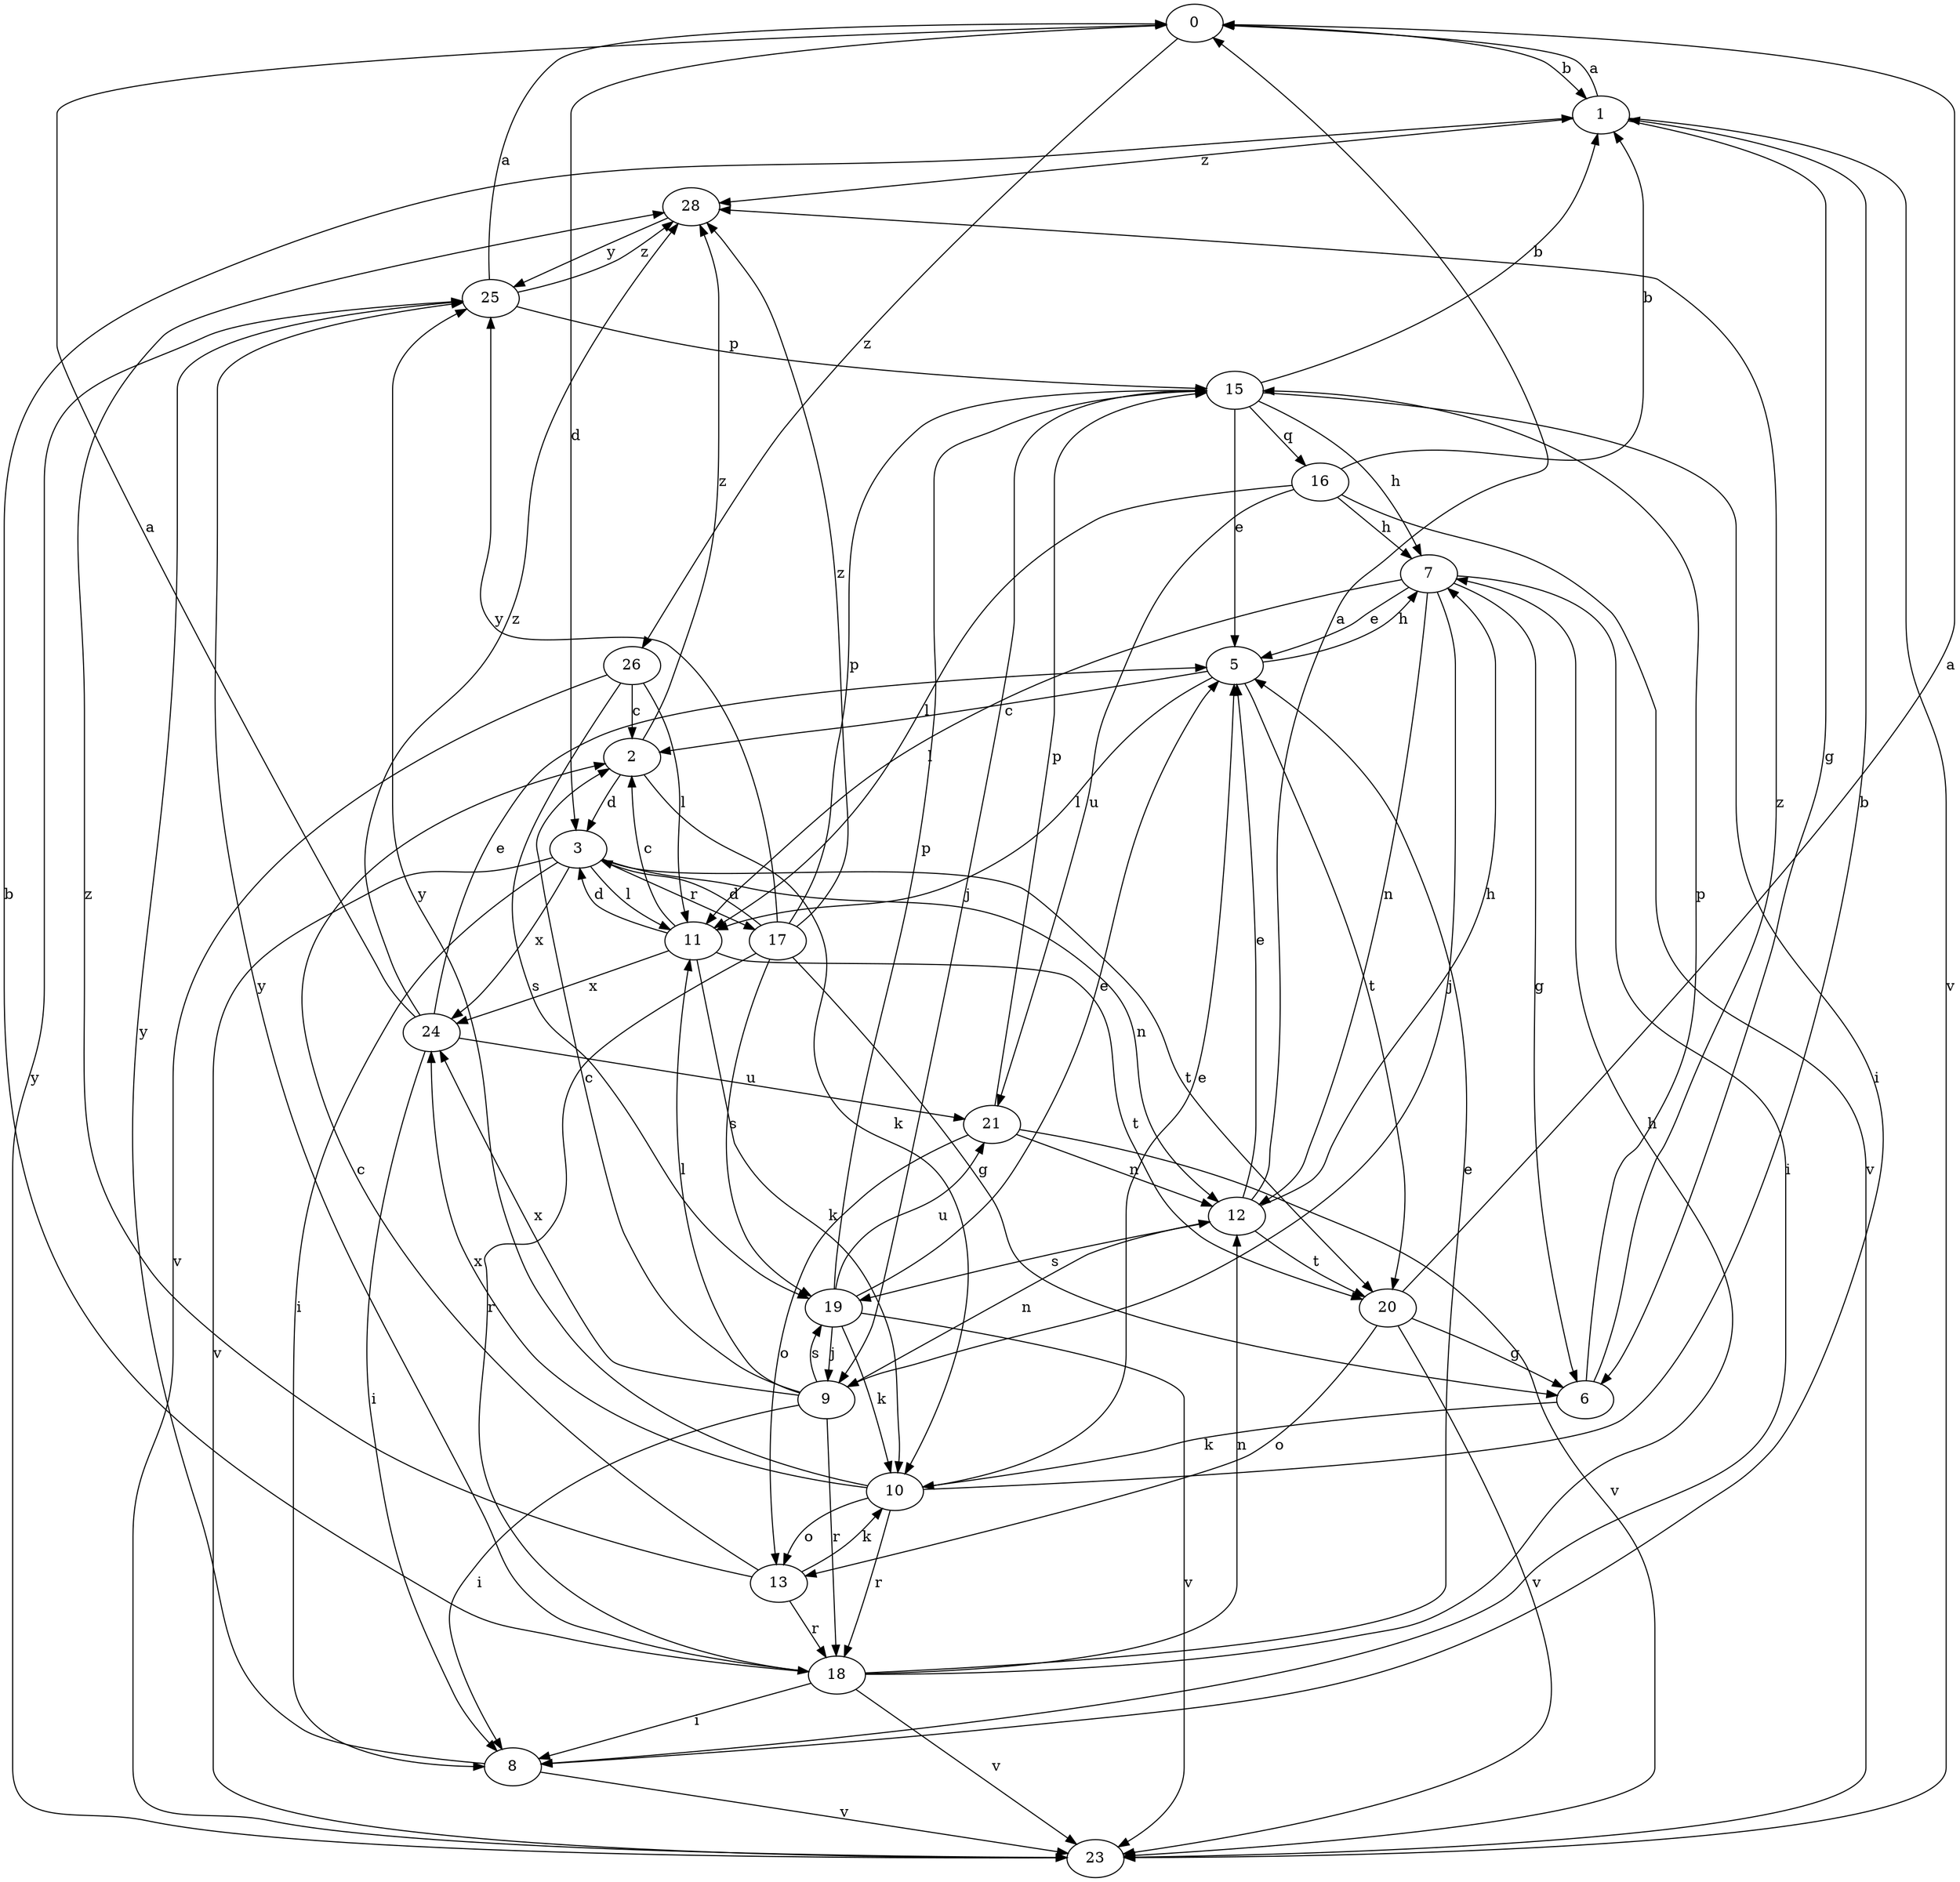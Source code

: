 strict digraph  {
0;
1;
2;
3;
5;
6;
7;
8;
9;
10;
11;
12;
13;
15;
16;
17;
18;
19;
20;
21;
23;
24;
25;
26;
28;
0 -> 1  [label=b];
0 -> 3  [label=d];
0 -> 26  [label=z];
1 -> 0  [label=a];
1 -> 6  [label=g];
1 -> 23  [label=v];
1 -> 28  [label=z];
2 -> 3  [label=d];
2 -> 10  [label=k];
2 -> 28  [label=z];
3 -> 8  [label=i];
3 -> 11  [label=l];
3 -> 12  [label=n];
3 -> 17  [label=r];
3 -> 20  [label=t];
3 -> 23  [label=v];
3 -> 24  [label=x];
5 -> 2  [label=c];
5 -> 7  [label=h];
5 -> 11  [label=l];
5 -> 20  [label=t];
6 -> 10  [label=k];
6 -> 15  [label=p];
6 -> 28  [label=z];
7 -> 5  [label=e];
7 -> 6  [label=g];
7 -> 8  [label=i];
7 -> 9  [label=j];
7 -> 11  [label=l];
7 -> 12  [label=n];
8 -> 23  [label=v];
8 -> 25  [label=y];
9 -> 2  [label=c];
9 -> 8  [label=i];
9 -> 11  [label=l];
9 -> 12  [label=n];
9 -> 18  [label=r];
9 -> 19  [label=s];
9 -> 24  [label=x];
10 -> 1  [label=b];
10 -> 5  [label=e];
10 -> 13  [label=o];
10 -> 18  [label=r];
10 -> 24  [label=x];
10 -> 25  [label=y];
11 -> 2  [label=c];
11 -> 3  [label=d];
11 -> 10  [label=k];
11 -> 20  [label=t];
11 -> 24  [label=x];
12 -> 0  [label=a];
12 -> 5  [label=e];
12 -> 7  [label=h];
12 -> 19  [label=s];
12 -> 20  [label=t];
13 -> 2  [label=c];
13 -> 10  [label=k];
13 -> 18  [label=r];
13 -> 28  [label=z];
15 -> 1  [label=b];
15 -> 5  [label=e];
15 -> 7  [label=h];
15 -> 8  [label=i];
15 -> 9  [label=j];
15 -> 16  [label=q];
16 -> 1  [label=b];
16 -> 7  [label=h];
16 -> 11  [label=l];
16 -> 21  [label=u];
16 -> 23  [label=v];
17 -> 3  [label=d];
17 -> 6  [label=g];
17 -> 15  [label=p];
17 -> 18  [label=r];
17 -> 19  [label=s];
17 -> 25  [label=y];
17 -> 28  [label=z];
18 -> 1  [label=b];
18 -> 5  [label=e];
18 -> 7  [label=h];
18 -> 8  [label=i];
18 -> 12  [label=n];
18 -> 23  [label=v];
18 -> 25  [label=y];
19 -> 5  [label=e];
19 -> 9  [label=j];
19 -> 10  [label=k];
19 -> 15  [label=p];
19 -> 21  [label=u];
19 -> 23  [label=v];
20 -> 0  [label=a];
20 -> 6  [label=g];
20 -> 13  [label=o];
20 -> 23  [label=v];
21 -> 12  [label=n];
21 -> 13  [label=o];
21 -> 15  [label=p];
21 -> 23  [label=v];
23 -> 25  [label=y];
24 -> 0  [label=a];
24 -> 5  [label=e];
24 -> 8  [label=i];
24 -> 21  [label=u];
24 -> 28  [label=z];
25 -> 0  [label=a];
25 -> 15  [label=p];
25 -> 28  [label=z];
26 -> 2  [label=c];
26 -> 11  [label=l];
26 -> 19  [label=s];
26 -> 23  [label=v];
28 -> 25  [label=y];
}
